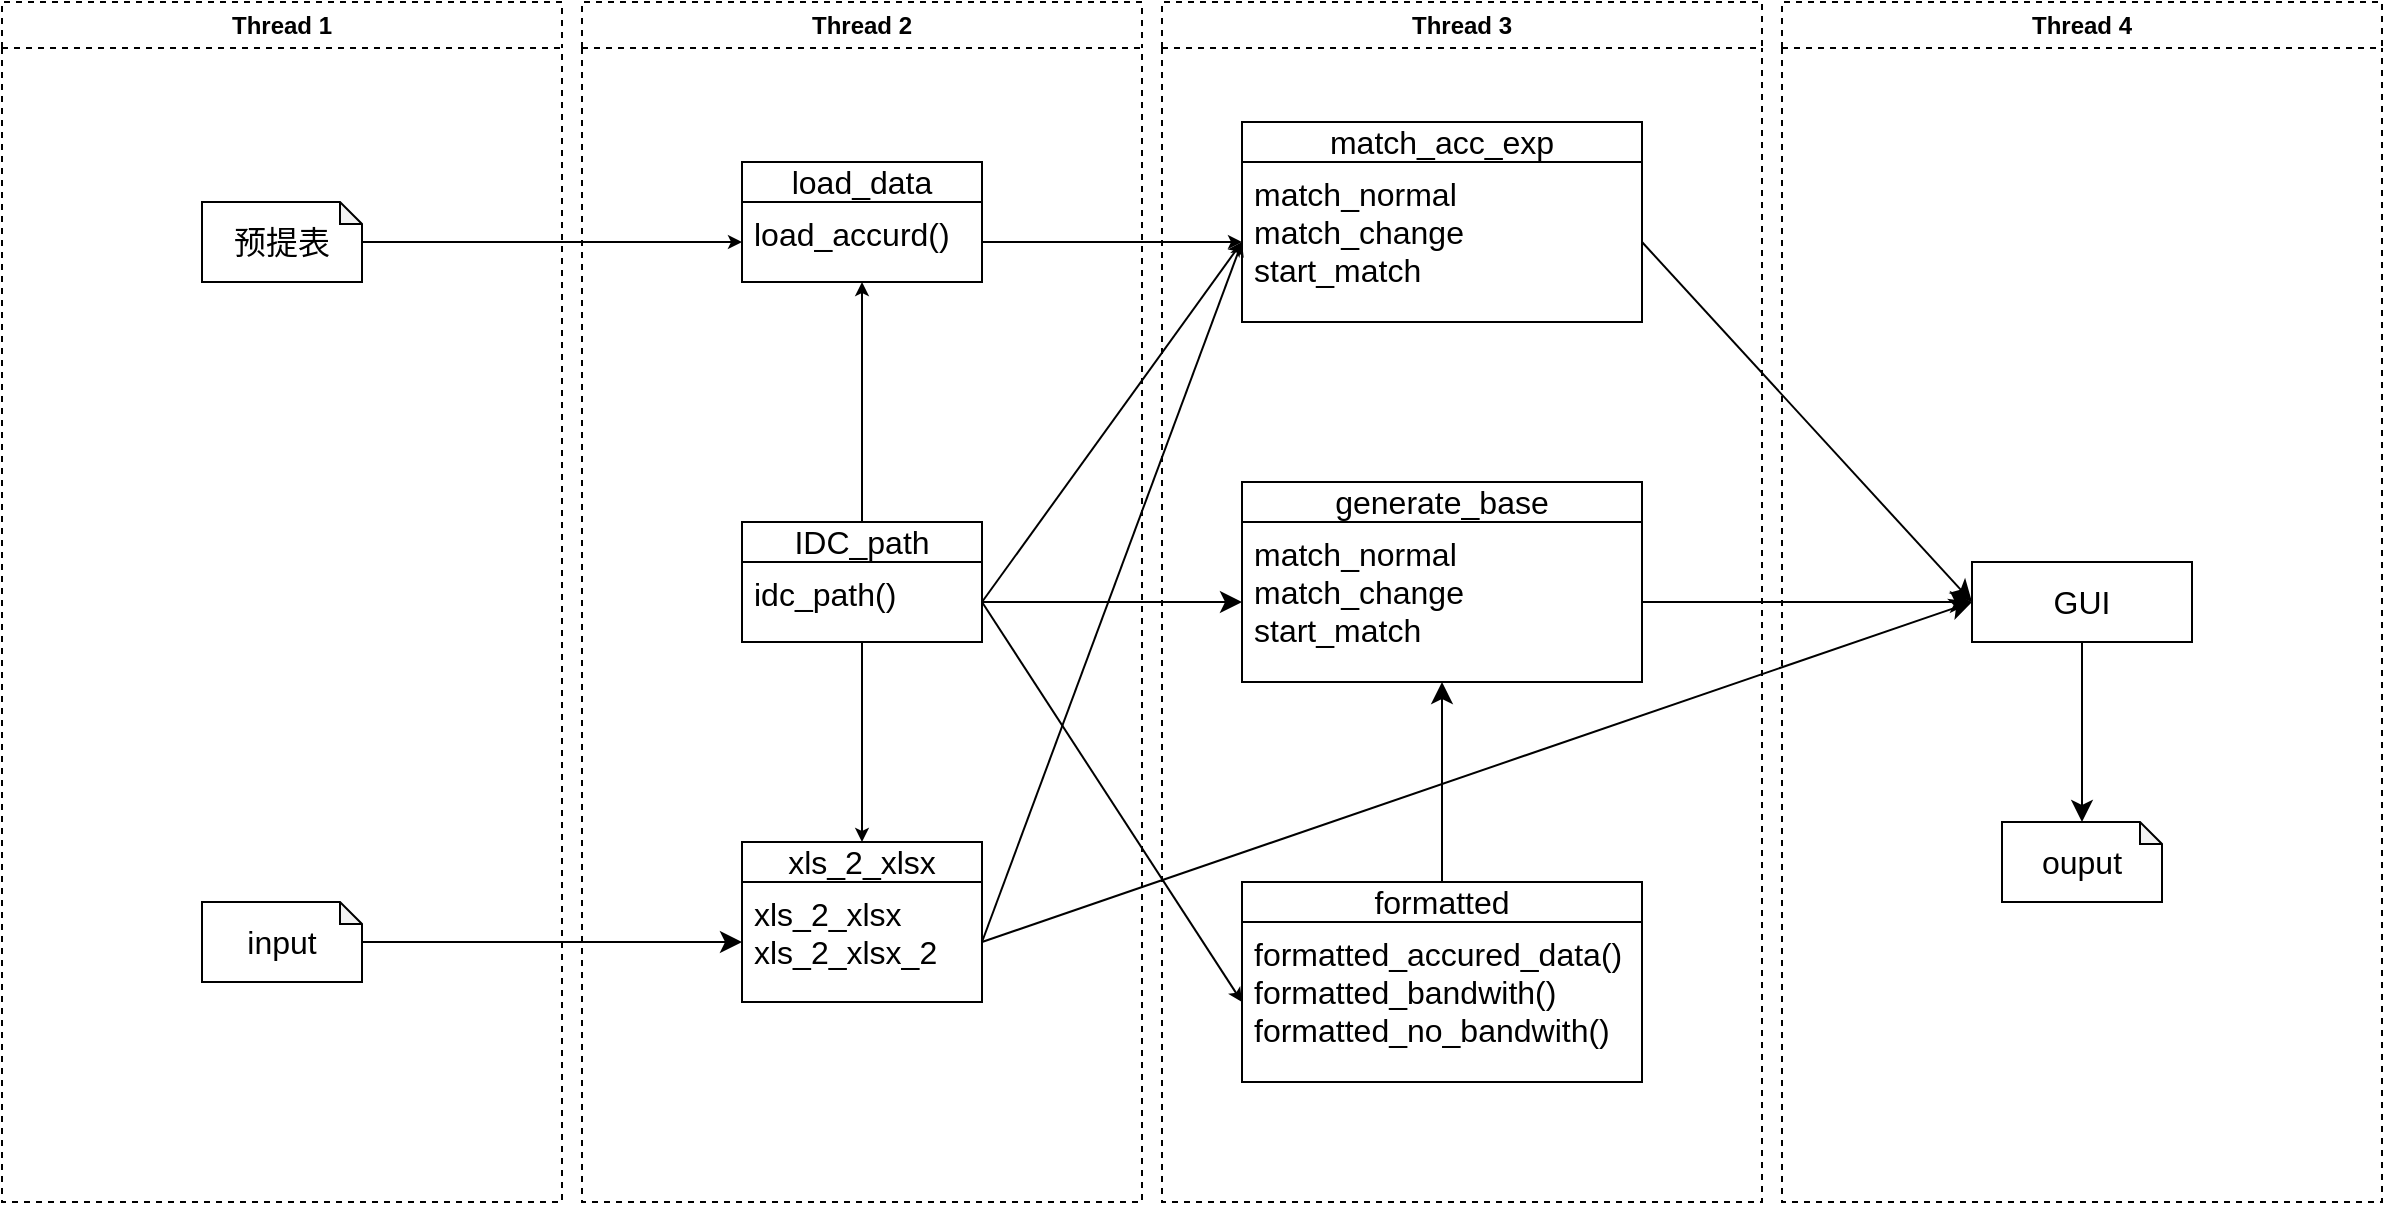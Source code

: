 <mxfile version="22.0.2" type="device">
  <diagram name="Page-1" id="e7e014a7-5840-1c2e-5031-d8a46d1fe8dd">
    <mxGraphModel dx="1640" dy="1202" grid="1" gridSize="10" guides="1" tooltips="1" connect="1" arrows="1" fold="1" page="1" pageScale="1" pageWidth="1169" pageHeight="826" background="none" math="0" shadow="0">
      <root>
        <mxCell id="0" />
        <mxCell id="1" parent="0" />
        <mxCell id="2" value="Thread 1" style="swimlane;whiteSpace=wrap;dashed=1;" parent="1" vertex="1">
          <mxGeometry x="150" y="120" width="280" height="600" as="geometry" />
        </mxCell>
        <mxCell id="VFjGbGDu0NdSBgMi_28u-54" value="预提表" style="shape=note;whiteSpace=wrap;html=1;backgroundOutline=1;darkOpacity=0.05;fontSize=16;size=11;" vertex="1" parent="2">
          <mxGeometry x="100" y="100" width="80" height="40" as="geometry" />
        </mxCell>
        <mxCell id="VFjGbGDu0NdSBgMi_28u-89" value="input" style="shape=note;whiteSpace=wrap;html=1;backgroundOutline=1;darkOpacity=0.05;fontSize=16;size=11;" vertex="1" parent="2">
          <mxGeometry x="100" y="450" width="80" height="40" as="geometry" />
        </mxCell>
        <mxCell id="3" value="Thread 2" style="swimlane;whiteSpace=wrap;dashed=1;" parent="1" vertex="1">
          <mxGeometry x="440" y="120" width="280" height="600" as="geometry" />
        </mxCell>
        <mxCell id="VFjGbGDu0NdSBgMi_28u-49" style="edgeStyle=none;curved=1;rounded=0;orthogonalLoop=1;jettySize=auto;html=1;fontSize=12;startSize=4;endSize=4;" edge="1" parent="3" source="VFjGbGDu0NdSBgMi_28u-42" target="VFjGbGDu0NdSBgMi_28u-47">
          <mxGeometry relative="1" as="geometry" />
        </mxCell>
        <mxCell id="VFjGbGDu0NdSBgMi_28u-42" value="IDC_path" style="swimlane;fontStyle=0;childLayout=stackLayout;horizontal=1;startSize=20;fillColor=none;horizontalStack=0;resizeParent=1;resizeParentMax=0;resizeLast=0;collapsible=1;marginBottom=0;whiteSpace=wrap;html=1;fontSize=16;" vertex="1" parent="3">
          <mxGeometry x="80" y="260" width="120" height="60" as="geometry" />
        </mxCell>
        <mxCell id="VFjGbGDu0NdSBgMi_28u-43" value="idc_path()" style="text;strokeColor=none;fillColor=none;align=left;verticalAlign=top;spacingLeft=4;spacingRight=4;overflow=hidden;rotatable=0;points=[[0,0.5],[1,0.5]];portConstraint=eastwest;whiteSpace=wrap;html=1;fontSize=16;" vertex="1" parent="VFjGbGDu0NdSBgMi_28u-42">
          <mxGeometry y="20" width="120" height="40" as="geometry" />
        </mxCell>
        <mxCell id="VFjGbGDu0NdSBgMi_28u-47" value="load_data" style="swimlane;fontStyle=0;childLayout=stackLayout;horizontal=1;startSize=20;fillColor=none;horizontalStack=0;resizeParent=1;resizeParentMax=0;resizeLast=0;collapsible=1;marginBottom=0;whiteSpace=wrap;html=1;fontSize=16;" vertex="1" parent="3">
          <mxGeometry x="80" y="80" width="120" height="60" as="geometry" />
        </mxCell>
        <mxCell id="VFjGbGDu0NdSBgMi_28u-48" value="load_accurd()" style="text;strokeColor=none;fillColor=none;align=left;verticalAlign=top;spacingLeft=4;spacingRight=4;overflow=hidden;rotatable=0;points=[[0,0.5],[1,0.5]];portConstraint=eastwest;whiteSpace=wrap;html=1;fontSize=16;" vertex="1" parent="VFjGbGDu0NdSBgMi_28u-47">
          <mxGeometry y="20" width="120" height="40" as="geometry" />
        </mxCell>
        <mxCell id="VFjGbGDu0NdSBgMi_28u-56" value="xls_2_xlsx" style="swimlane;fontStyle=0;childLayout=stackLayout;horizontal=1;startSize=20;fillColor=none;horizontalStack=0;resizeParent=1;resizeParentMax=0;resizeLast=0;collapsible=1;marginBottom=0;whiteSpace=wrap;html=1;fontSize=16;" vertex="1" parent="3">
          <mxGeometry x="80" y="420" width="120" height="80" as="geometry">
            <mxRectangle x="40" y="360" width="110" height="30" as="alternateBounds" />
          </mxGeometry>
        </mxCell>
        <mxCell id="VFjGbGDu0NdSBgMi_28u-57" value="xls_2_xlsx&lt;br&gt;xls_2_xlsx_2" style="text;strokeColor=none;fillColor=none;align=left;verticalAlign=top;spacingLeft=4;spacingRight=4;overflow=hidden;rotatable=0;points=[[0,0.5],[1,0.5]];portConstraint=eastwest;whiteSpace=wrap;html=1;fontSize=16;" vertex="1" parent="VFjGbGDu0NdSBgMi_28u-56">
          <mxGeometry y="20" width="120" height="60" as="geometry" />
        </mxCell>
        <mxCell id="VFjGbGDu0NdSBgMi_28u-58" style="edgeStyle=none;curved=1;rounded=0;orthogonalLoop=1;jettySize=auto;html=1;fontSize=12;startSize=4;endSize=4;" edge="1" parent="3" source="VFjGbGDu0NdSBgMi_28u-42" target="VFjGbGDu0NdSBgMi_28u-56">
          <mxGeometry relative="1" as="geometry" />
        </mxCell>
        <mxCell id="4" value="Thread 3" style="swimlane;whiteSpace=wrap;dashed=1;" parent="1" vertex="1">
          <mxGeometry x="730" y="120" width="300" height="600" as="geometry" />
        </mxCell>
        <mxCell id="VFjGbGDu0NdSBgMi_28u-59" value="match_acc_exp" style="swimlane;fontStyle=0;childLayout=stackLayout;horizontal=1;startSize=20;fillColor=none;horizontalStack=0;resizeParent=1;resizeParentMax=0;resizeLast=0;collapsible=1;marginBottom=0;whiteSpace=wrap;html=1;fontSize=16;" vertex="1" parent="4">
          <mxGeometry x="40" y="60" width="200" height="100" as="geometry">
            <mxRectangle x="40" y="80" width="110" height="30" as="alternateBounds" />
          </mxGeometry>
        </mxCell>
        <mxCell id="VFjGbGDu0NdSBgMi_28u-60" value="match_normal&lt;br&gt;match_change&lt;br&gt;start_match" style="text;strokeColor=none;fillColor=none;align=left;verticalAlign=top;spacingLeft=4;spacingRight=4;overflow=hidden;rotatable=0;points=[[0,0.5],[1,0.5]];portConstraint=eastwest;whiteSpace=wrap;html=1;fontSize=16;" vertex="1" parent="VFjGbGDu0NdSBgMi_28u-59">
          <mxGeometry y="20" width="200" height="80" as="geometry" />
        </mxCell>
        <mxCell id="VFjGbGDu0NdSBgMi_28u-80" style="edgeStyle=none;curved=1;rounded=0;orthogonalLoop=1;jettySize=auto;html=1;exitX=0.5;exitY=0;exitDx=0;exitDy=0;fontSize=12;startSize=8;endSize=8;" edge="1" parent="4" source="VFjGbGDu0NdSBgMi_28u-64" target="VFjGbGDu0NdSBgMi_28u-73">
          <mxGeometry relative="1" as="geometry" />
        </mxCell>
        <mxCell id="VFjGbGDu0NdSBgMi_28u-64" value="formatted" style="swimlane;fontStyle=0;childLayout=stackLayout;horizontal=1;startSize=20;fillColor=none;horizontalStack=0;resizeParent=1;resizeParentMax=0;resizeLast=0;collapsible=1;marginBottom=0;whiteSpace=wrap;html=1;fontSize=16;" vertex="1" parent="4">
          <mxGeometry x="40" y="440" width="200" height="100" as="geometry">
            <mxRectangle x="40" y="320" width="110" height="30" as="alternateBounds" />
          </mxGeometry>
        </mxCell>
        <mxCell id="VFjGbGDu0NdSBgMi_28u-65" value="formatted_accured_data()&lt;br&gt;formatted_bandwith()&lt;br&gt;formatted_no_bandwith()" style="text;strokeColor=none;fillColor=none;align=left;verticalAlign=top;spacingLeft=4;spacingRight=4;overflow=hidden;rotatable=0;points=[[0,0.5],[1,0.5]];portConstraint=eastwest;whiteSpace=wrap;html=1;fontSize=16;" vertex="1" parent="VFjGbGDu0NdSBgMi_28u-64">
          <mxGeometry y="20" width="200" height="80" as="geometry" />
        </mxCell>
        <mxCell id="VFjGbGDu0NdSBgMi_28u-72" value="generate_base" style="swimlane;fontStyle=0;childLayout=stackLayout;horizontal=1;startSize=20;fillColor=none;horizontalStack=0;resizeParent=1;resizeParentMax=0;resizeLast=0;collapsible=1;marginBottom=0;whiteSpace=wrap;html=1;fontSize=16;" vertex="1" parent="4">
          <mxGeometry x="40" y="240" width="200" height="100" as="geometry">
            <mxRectangle x="40" y="80" width="110" height="30" as="alternateBounds" />
          </mxGeometry>
        </mxCell>
        <mxCell id="VFjGbGDu0NdSBgMi_28u-73" value="match_normal&lt;br&gt;match_change&lt;br&gt;start_match" style="text;strokeColor=none;fillColor=none;align=left;verticalAlign=top;spacingLeft=4;spacingRight=4;overflow=hidden;rotatable=0;points=[[0,0.5],[1,0.5]];portConstraint=eastwest;whiteSpace=wrap;html=1;fontSize=16;" vertex="1" parent="VFjGbGDu0NdSBgMi_28u-72">
          <mxGeometry y="20" width="200" height="80" as="geometry" />
        </mxCell>
        <mxCell id="VFjGbGDu0NdSBgMi_28u-55" style="edgeStyle=none;curved=1;rounded=0;orthogonalLoop=1;jettySize=auto;html=1;fontSize=12;startSize=4;endSize=4;entryX=0;entryY=0.5;entryDx=0;entryDy=0;" edge="1" parent="1" source="VFjGbGDu0NdSBgMi_28u-54" target="VFjGbGDu0NdSBgMi_28u-48">
          <mxGeometry relative="1" as="geometry" />
        </mxCell>
        <mxCell id="VFjGbGDu0NdSBgMi_28u-67" style="rounded=0;orthogonalLoop=1;jettySize=auto;html=1;exitX=1;exitY=0.5;exitDx=0;exitDy=0;entryX=0;entryY=0.5;entryDx=0;entryDy=0;fontSize=12;startSize=4;endSize=4;" edge="1" parent="1" source="VFjGbGDu0NdSBgMi_28u-43" target="VFjGbGDu0NdSBgMi_28u-65">
          <mxGeometry relative="1" as="geometry" />
        </mxCell>
        <mxCell id="VFjGbGDu0NdSBgMi_28u-68" style="rounded=0;orthogonalLoop=1;jettySize=auto;html=1;exitX=1;exitY=0.5;exitDx=0;exitDy=0;entryX=0;entryY=0.5;entryDx=0;entryDy=0;fontSize=12;startSize=4;endSize=4;" edge="1" parent="1" source="VFjGbGDu0NdSBgMi_28u-48" target="VFjGbGDu0NdSBgMi_28u-60">
          <mxGeometry relative="1" as="geometry" />
        </mxCell>
        <mxCell id="VFjGbGDu0NdSBgMi_28u-69" style="rounded=0;orthogonalLoop=1;jettySize=auto;html=1;exitX=1;exitY=0.5;exitDx=0;exitDy=0;entryX=0;entryY=0.5;entryDx=0;entryDy=0;fontSize=12;startSize=4;endSize=4;" edge="1" parent="1" source="VFjGbGDu0NdSBgMi_28u-43" target="VFjGbGDu0NdSBgMi_28u-60">
          <mxGeometry relative="1" as="geometry" />
        </mxCell>
        <mxCell id="VFjGbGDu0NdSBgMi_28u-70" style="rounded=0;orthogonalLoop=1;jettySize=auto;html=1;exitX=1;exitY=0.5;exitDx=0;exitDy=0;fontSize=12;startSize=4;endSize=4;entryX=0;entryY=0.5;entryDx=0;entryDy=0;elbow=vertical;" edge="1" parent="1" source="VFjGbGDu0NdSBgMi_28u-57" target="VFjGbGDu0NdSBgMi_28u-60">
          <mxGeometry relative="1" as="geometry">
            <mxPoint x="770" y="400" as="targetPoint" />
          </mxGeometry>
        </mxCell>
        <mxCell id="VFjGbGDu0NdSBgMi_28u-71" value="Thread 4" style="swimlane;whiteSpace=wrap;dashed=1;" vertex="1" parent="1">
          <mxGeometry x="1040" y="120" width="300" height="600" as="geometry" />
        </mxCell>
        <mxCell id="VFjGbGDu0NdSBgMi_28u-81" value="GUI" style="html=1;whiteSpace=wrap;fontSize=16;" vertex="1" parent="VFjGbGDu0NdSBgMi_28u-71">
          <mxGeometry x="95" y="280" width="110" height="40" as="geometry" />
        </mxCell>
        <mxCell id="VFjGbGDu0NdSBgMi_28u-87" value="ouput" style="shape=note;whiteSpace=wrap;html=1;backgroundOutline=1;darkOpacity=0.05;fontSize=16;size=11;" vertex="1" parent="VFjGbGDu0NdSBgMi_28u-71">
          <mxGeometry x="110" y="410" width="80" height="40" as="geometry" />
        </mxCell>
        <mxCell id="VFjGbGDu0NdSBgMi_28u-88" style="edgeStyle=none;curved=1;rounded=0;orthogonalLoop=1;jettySize=auto;html=1;entryX=0.5;entryY=0;entryDx=0;entryDy=0;entryPerimeter=0;fontSize=12;startSize=8;endSize=8;" edge="1" parent="VFjGbGDu0NdSBgMi_28u-71" source="VFjGbGDu0NdSBgMi_28u-81" target="VFjGbGDu0NdSBgMi_28u-87">
          <mxGeometry relative="1" as="geometry" />
        </mxCell>
        <mxCell id="VFjGbGDu0NdSBgMi_28u-76" style="edgeStyle=none;curved=1;rounded=0;orthogonalLoop=1;jettySize=auto;html=1;exitX=1;exitY=0.5;exitDx=0;exitDy=0;entryX=0;entryY=0.5;entryDx=0;entryDy=0;fontSize=12;startSize=8;endSize=8;" edge="1" parent="1" source="VFjGbGDu0NdSBgMi_28u-43" target="VFjGbGDu0NdSBgMi_28u-73">
          <mxGeometry relative="1" as="geometry" />
        </mxCell>
        <mxCell id="VFjGbGDu0NdSBgMi_28u-82" style="edgeStyle=none;curved=1;rounded=0;orthogonalLoop=1;jettySize=auto;html=1;exitX=1;exitY=0.5;exitDx=0;exitDy=0;entryX=0;entryY=0.5;entryDx=0;entryDy=0;fontSize=12;startSize=8;endSize=8;" edge="1" parent="1" source="VFjGbGDu0NdSBgMi_28u-57" target="VFjGbGDu0NdSBgMi_28u-81">
          <mxGeometry relative="1" as="geometry" />
        </mxCell>
        <mxCell id="VFjGbGDu0NdSBgMi_28u-83" style="edgeStyle=none;curved=1;rounded=0;orthogonalLoop=1;jettySize=auto;html=1;exitX=1;exitY=0.5;exitDx=0;exitDy=0;entryX=0;entryY=0.5;entryDx=0;entryDy=0;fontSize=12;startSize=8;endSize=8;" edge="1" parent="1" source="VFjGbGDu0NdSBgMi_28u-73" target="VFjGbGDu0NdSBgMi_28u-81">
          <mxGeometry relative="1" as="geometry" />
        </mxCell>
        <mxCell id="VFjGbGDu0NdSBgMi_28u-84" style="edgeStyle=none;curved=1;rounded=0;orthogonalLoop=1;jettySize=auto;html=1;exitX=1;exitY=0.5;exitDx=0;exitDy=0;entryX=0;entryY=0.5;entryDx=0;entryDy=0;fontSize=12;startSize=8;endSize=8;" edge="1" parent="1" source="VFjGbGDu0NdSBgMi_28u-60" target="VFjGbGDu0NdSBgMi_28u-81">
          <mxGeometry relative="1" as="geometry" />
        </mxCell>
        <mxCell id="VFjGbGDu0NdSBgMi_28u-91" style="edgeStyle=none;curved=1;rounded=0;orthogonalLoop=1;jettySize=auto;html=1;entryX=0;entryY=0.5;entryDx=0;entryDy=0;fontSize=12;startSize=8;endSize=8;" edge="1" parent="1" source="VFjGbGDu0NdSBgMi_28u-89" target="VFjGbGDu0NdSBgMi_28u-57">
          <mxGeometry relative="1" as="geometry" />
        </mxCell>
      </root>
    </mxGraphModel>
  </diagram>
</mxfile>
